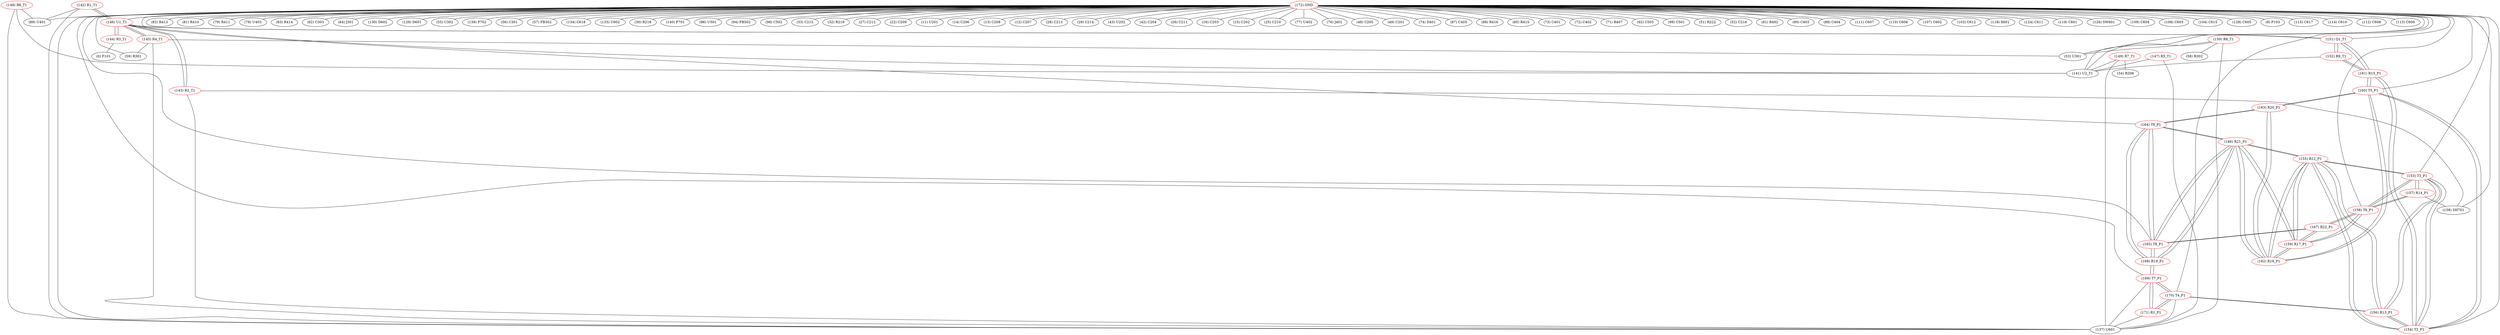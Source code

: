 graph {
	142 [label="(142) R1_T1" color=red]
	89 [label="(89) U401"]
	137 [label="(137) U601"]
	146 [label="(146) U1_T1"]
	143 [label="(143) R2_T1" color=red]
	137 [label="(137) U601"]
	138 [label="(138) SH701"]
	146 [label="(146) U1_T1"]
	144 [label="(144) R3_T1" color=red]
	0 [label="(0) F101"]
	146 [label="(146) U1_T1"]
	145 [label="(145) R4_T1" color=red]
	137 [label="(137) U601"]
	53 [label="(53) U301"]
	59 [label="(59) R301"]
	146 [label="(146) U1_T1"]
	146 [label="(146) U1_T1" color=red]
	141 [label="(141) U2_T1"]
	144 [label="(144) R3_T1"]
	143 [label="(143) R2_T1"]
	142 [label="(142) R1_T1"]
	151 [label="(151) Q1_T1"]
	145 [label="(145) R4_T1"]
	147 [label="(147) R5_T1" color=red]
	137 [label="(137) U601"]
	141 [label="(141) U2_T1"]
	148 [label="(148) R6_T1" color=red]
	137 [label="(137) U601"]
	89 [label="(89) U401"]
	141 [label="(141) U2_T1"]
	149 [label="(149) R7_T1" color=red]
	34 [label="(34) R206"]
	137 [label="(137) U601"]
	141 [label="(141) U2_T1"]
	150 [label="(150) R8_T1" color=red]
	53 [label="(53) U301"]
	137 [label="(137) U601"]
	58 [label="(58) R302"]
	141 [label="(141) U2_T1"]
	151 [label="(151) Q1_T1" color=red]
	146 [label="(146) U1_T1"]
	161 [label="(161) R15_P1"]
	152 [label="(152) R9_T1"]
	152 [label="(152) R9_T1" color=red]
	141 [label="(141) U2_T1"]
	161 [label="(161) R15_P1"]
	151 [label="(151) Q1_T1"]
	153 [label="(153) T3_P1" color=red]
	157 [label="(157) R14_P1"]
	158 [label="(158) T6_P1"]
	156 [label="(156) R13_P1"]
	155 [label="(155) R12_P1"]
	154 [label="(154) T2_P1"]
	154 [label="(154) T2_P1" color=red]
	156 [label="(156) R13_P1"]
	153 [label="(153) T3_P1"]
	155 [label="(155) R12_P1"]
	160 [label="(160) T5_P1"]
	161 [label="(161) R15_P1"]
	155 [label="(155) R12_P1" color=red]
	166 [label="(166) R21_P1"]
	162 [label="(162) R16_P1"]
	159 [label="(159) R17_P1"]
	156 [label="(156) R13_P1"]
	153 [label="(153) T3_P1"]
	154 [label="(154) T2_P1"]
	156 [label="(156) R13_P1" color=red]
	170 [label="(170) T4_P1"]
	153 [label="(153) T3_P1"]
	155 [label="(155) R12_P1"]
	154 [label="(154) T2_P1"]
	157 [label="(157) R14_P1" color=red]
	138 [label="(138) SH701"]
	153 [label="(153) T3_P1"]
	158 [label="(158) T6_P1"]
	158 [label="(158) T6_P1" color=red]
	157 [label="(157) R14_P1"]
	153 [label="(153) T3_P1"]
	167 [label="(167) R22_P1"]
	159 [label="(159) R17_P1"]
	159 [label="(159) R17_P1" color=red]
	166 [label="(166) R21_P1"]
	162 [label="(162) R16_P1"]
	155 [label="(155) R12_P1"]
	167 [label="(167) R22_P1"]
	158 [label="(158) T6_P1"]
	160 [label="(160) T5_P1" color=red]
	154 [label="(154) T2_P1"]
	161 [label="(161) R15_P1"]
	162 [label="(162) R16_P1"]
	163 [label="(163) R20_P1"]
	161 [label="(161) R15_P1" color=red]
	152 [label="(152) R9_T1"]
	151 [label="(151) Q1_T1"]
	154 [label="(154) T2_P1"]
	160 [label="(160) T5_P1"]
	162 [label="(162) R16_P1" color=red]
	166 [label="(166) R21_P1"]
	155 [label="(155) R12_P1"]
	159 [label="(159) R17_P1"]
	160 [label="(160) T5_P1"]
	163 [label="(163) R20_P1"]
	163 [label="(163) R20_P1" color=red]
	164 [label="(164) T8_P1"]
	162 [label="(162) R16_P1"]
	160 [label="(160) T5_P1"]
	164 [label="(164) T8_P1" color=red]
	165 [label="(165) T9_P1"]
	166 [label="(166) R21_P1"]
	168 [label="(168) R19_P1"]
	163 [label="(163) R20_P1"]
	165 [label="(165) T9_P1" color=red]
	167 [label="(167) R22_P1"]
	166 [label="(166) R21_P1"]
	164 [label="(164) T8_P1"]
	168 [label="(168) R19_P1"]
	166 [label="(166) R21_P1" color=red]
	162 [label="(162) R16_P1"]
	155 [label="(155) R12_P1"]
	159 [label="(159) R17_P1"]
	165 [label="(165) T9_P1"]
	164 [label="(164) T8_P1"]
	168 [label="(168) R19_P1"]
	167 [label="(167) R22_P1" color=red]
	165 [label="(165) T9_P1"]
	158 [label="(158) T6_P1"]
	159 [label="(159) R17_P1"]
	168 [label="(168) R19_P1" color=red]
	165 [label="(165) T9_P1"]
	166 [label="(166) R21_P1"]
	164 [label="(164) T8_P1"]
	169 [label="(169) T7_P1"]
	169 [label="(169) T7_P1" color=red]
	171 [label="(171) R1_P1"]
	170 [label="(170) T4_P1"]
	137 [label="(137) U601"]
	168 [label="(168) R19_P1"]
	170 [label="(170) T4_P1" color=red]
	156 [label="(156) R13_P1"]
	171 [label="(171) R1_P1"]
	169 [label="(169) T7_P1"]
	137 [label="(137) U601"]
	171 [label="(171) R1_P1" color=red]
	170 [label="(170) T4_P1"]
	169 [label="(169) T7_P1"]
	137 [label="(137) U601"]
	172 [label="(172) GND" color=red]
	82 [label="(82) R413"]
	81 [label="(81) R410"]
	79 [label="(79) R411"]
	78 [label="(78) U403"]
	138 [label="(138) SH701"]
	83 [label="(83) R414"]
	59 [label="(59) R301"]
	62 [label="(62) C303"]
	137 [label="(137) U601"]
	64 [label="(64) J301"]
	130 [label="(130) D602"]
	129 [label="(129) D601"]
	55 [label="(55) C302"]
	139 [label="(139) P702"]
	56 [label="(56) C301"]
	57 [label="(57) FB302"]
	53 [label="(53) U301"]
	134 [label="(134) C618"]
	133 [label="(133) U602"]
	30 [label="(30) R218"]
	140 [label="(140) P701"]
	96 [label="(96) U501"]
	94 [label="(94) FB502"]
	98 [label="(98) C502"]
	33 [label="(33) C215"]
	32 [label="(32) R219"]
	27 [label="(27) C212"]
	22 [label="(22) C209"]
	11 [label="(11) U201"]
	14 [label="(14) C206"]
	13 [label="(13) C208"]
	12 [label="(12) C207"]
	28 [label="(28) C213"]
	29 [label="(29) C214"]
	43 [label="(43) U202"]
	42 [label="(42) C204"]
	26 [label="(26) C211"]
	16 [label="(16) C203"]
	15 [label="(15) C202"]
	25 [label="(25) C210"]
	77 [label="(77) U402"]
	76 [label="(76) J401"]
	48 [label="(48) C205"]
	49 [label="(49) C201"]
	74 [label="(74) D401"]
	87 [label="(87) C405"]
	86 [label="(86) R416"]
	85 [label="(85) R415"]
	73 [label="(73) C401"]
	72 [label="(72) C402"]
	71 [label="(71) R407"]
	92 [label="(92) C503"]
	99 [label="(99) C501"]
	51 [label="(51) R222"]
	52 [label="(52) C216"]
	91 [label="(91) R402"]
	90 [label="(90) C403"]
	89 [label="(89) U401"]
	88 [label="(88) C404"]
	111 [label="(111) C607"]
	110 [label="(110) C606"]
	107 [label="(107) C602"]
	103 [label="(103) C612"]
	118 [label="(118) X601"]
	124 [label="(124) C611"]
	119 [label="(119) C601"]
	126 [label="(126) SW601"]
	109 [label="(109) C604"]
	108 [label="(108) C603"]
	104 [label="(104) C615"]
	128 [label="(128) C605"]
	9 [label="(9) P103"]
	115 [label="(115) C617"]
	114 [label="(114) C610"]
	112 [label="(112) C608"]
	113 [label="(113) C609"]
	146 [label="(146) U1_T1"]
	141 [label="(141) U2_T1"]
	151 [label="(151) Q1_T1"]
	153 [label="(153) T3_P1"]
	170 [label="(170) T4_P1"]
	169 [label="(169) T7_P1"]
	160 [label="(160) T5_P1"]
	165 [label="(165) T9_P1"]
	164 [label="(164) T8_P1"]
	158 [label="(158) T6_P1"]
	154 [label="(154) T2_P1"]
	142 -- 89
	142 -- 137
	142 -- 146
	143 -- 137
	143 -- 138
	143 -- 146
	144 -- 0
	144 -- 146
	145 -- 137
	145 -- 53
	145 -- 59
	145 -- 146
	146 -- 141
	146 -- 144
	146 -- 143
	146 -- 142
	146 -- 151
	146 -- 145
	147 -- 137
	147 -- 141
	148 -- 137
	148 -- 89
	148 -- 141
	149 -- 34
	149 -- 137
	149 -- 141
	150 -- 53
	150 -- 137
	150 -- 58
	150 -- 141
	151 -- 146
	151 -- 161
	151 -- 152
	152 -- 141
	152 -- 161
	152 -- 151
	153 -- 157
	153 -- 158
	153 -- 156
	153 -- 155
	153 -- 154
	154 -- 156
	154 -- 153
	154 -- 155
	154 -- 160
	154 -- 161
	155 -- 166
	155 -- 162
	155 -- 159
	155 -- 156
	155 -- 153
	155 -- 154
	156 -- 170
	156 -- 153
	156 -- 155
	156 -- 154
	157 -- 138
	157 -- 153
	157 -- 158
	158 -- 157
	158 -- 153
	158 -- 167
	158 -- 159
	159 -- 166
	159 -- 162
	159 -- 155
	159 -- 167
	159 -- 158
	160 -- 154
	160 -- 161
	160 -- 162
	160 -- 163
	161 -- 152
	161 -- 151
	161 -- 154
	161 -- 160
	162 -- 166
	162 -- 155
	162 -- 159
	162 -- 160
	162 -- 163
	163 -- 164
	163 -- 162
	163 -- 160
	164 -- 165
	164 -- 166
	164 -- 168
	164 -- 163
	165 -- 167
	165 -- 166
	165 -- 164
	165 -- 168
	166 -- 162
	166 -- 155
	166 -- 159
	166 -- 165
	166 -- 164
	166 -- 168
	167 -- 165
	167 -- 158
	167 -- 159
	168 -- 165
	168 -- 166
	168 -- 164
	168 -- 169
	169 -- 171
	169 -- 170
	169 -- 137
	169 -- 168
	170 -- 156
	170 -- 171
	170 -- 169
	170 -- 137
	171 -- 170
	171 -- 169
	171 -- 137
	172 -- 82
	172 -- 81
	172 -- 79
	172 -- 78
	172 -- 138
	172 -- 83
	172 -- 59
	172 -- 62
	172 -- 137
	172 -- 64
	172 -- 130
	172 -- 129
	172 -- 55
	172 -- 139
	172 -- 56
	172 -- 57
	172 -- 53
	172 -- 134
	172 -- 133
	172 -- 30
	172 -- 140
	172 -- 96
	172 -- 94
	172 -- 98
	172 -- 33
	172 -- 32
	172 -- 27
	172 -- 22
	172 -- 11
	172 -- 14
	172 -- 13
	172 -- 12
	172 -- 28
	172 -- 29
	172 -- 43
	172 -- 42
	172 -- 26
	172 -- 16
	172 -- 15
	172 -- 25
	172 -- 77
	172 -- 76
	172 -- 48
	172 -- 49
	172 -- 74
	172 -- 87
	172 -- 86
	172 -- 85
	172 -- 73
	172 -- 72
	172 -- 71
	172 -- 92
	172 -- 99
	172 -- 51
	172 -- 52
	172 -- 91
	172 -- 90
	172 -- 89
	172 -- 88
	172 -- 111
	172 -- 110
	172 -- 107
	172 -- 103
	172 -- 118
	172 -- 124
	172 -- 119
	172 -- 126
	172 -- 109
	172 -- 108
	172 -- 104
	172 -- 128
	172 -- 9
	172 -- 115
	172 -- 114
	172 -- 112
	172 -- 113
	172 -- 146
	172 -- 141
	172 -- 151
	172 -- 153
	172 -- 170
	172 -- 169
	172 -- 160
	172 -- 165
	172 -- 164
	172 -- 158
	172 -- 154
}